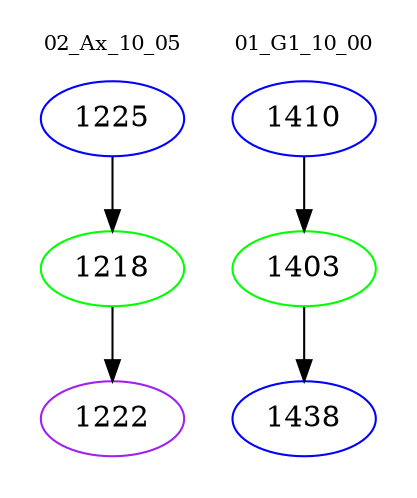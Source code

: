 digraph{
subgraph cluster_0 {
color = white
label = "02_Ax_10_05";
fontsize=10;
T0_1225 [label="1225", color="blue"]
T0_1225 -> T0_1218 [color="black"]
T0_1218 [label="1218", color="green"]
T0_1218 -> T0_1222 [color="black"]
T0_1222 [label="1222", color="purple"]
}
subgraph cluster_1 {
color = white
label = "01_G1_10_00";
fontsize=10;
T1_1410 [label="1410", color="blue"]
T1_1410 -> T1_1403 [color="black"]
T1_1403 [label="1403", color="green"]
T1_1403 -> T1_1438 [color="black"]
T1_1438 [label="1438", color="blue"]
}
}

